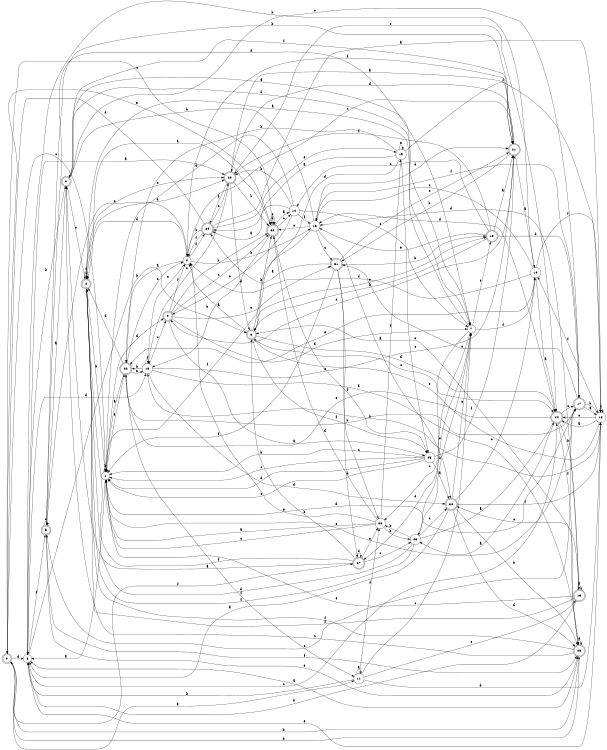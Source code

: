 digraph n27_4 {
__start0 [label="" shape="none"];

rankdir=LR;
size="8,5";

s0 [style="rounded,filled", color="black", fillcolor="white" shape="doublecircle", label="0"];
s1 [style="filled", color="black", fillcolor="white" shape="circle", label="1"];
s2 [style="filled", color="black", fillcolor="white" shape="circle", label="2"];
s3 [style="rounded,filled", color="black", fillcolor="white" shape="doublecircle", label="3"];
s4 [style="rounded,filled", color="black", fillcolor="white" shape="doublecircle", label="4"];
s5 [style="rounded,filled", color="black", fillcolor="white" shape="doublecircle", label="5"];
s6 [style="rounded,filled", color="black", fillcolor="white" shape="doublecircle", label="6"];
s7 [style="filled", color="black", fillcolor="white" shape="circle", label="7"];
s8 [style="filled", color="black", fillcolor="white" shape="circle", label="8"];
s9 [style="rounded,filled", color="black", fillcolor="white" shape="doublecircle", label="9"];
s10 [style="filled", color="black", fillcolor="white" shape="circle", label="10"];
s11 [style="filled", color="black", fillcolor="white" shape="circle", label="11"];
s12 [style="filled", color="black", fillcolor="white" shape="circle", label="12"];
s13 [style="rounded,filled", color="black", fillcolor="white" shape="doublecircle", label="13"];
s14 [style="filled", color="black", fillcolor="white" shape="circle", label="14"];
s15 [style="rounded,filled", color="black", fillcolor="white" shape="doublecircle", label="15"];
s16 [style="filled", color="black", fillcolor="white" shape="circle", label="16"];
s17 [style="rounded,filled", color="black", fillcolor="white" shape="doublecircle", label="17"];
s18 [style="filled", color="black", fillcolor="white" shape="circle", label="18"];
s19 [style="filled", color="black", fillcolor="white" shape="circle", label="19"];
s20 [style="rounded,filled", color="black", fillcolor="white" shape="doublecircle", label="20"];
s21 [style="rounded,filled", color="black", fillcolor="white" shape="doublecircle", label="21"];
s22 [style="rounded,filled", color="black", fillcolor="white" shape="doublecircle", label="22"];
s23 [style="filled", color="black", fillcolor="white" shape="circle", label="23"];
s24 [style="rounded,filled", color="black", fillcolor="white" shape="doublecircle", label="24"];
s25 [style="filled", color="black", fillcolor="white" shape="circle", label="25"];
s26 [style="filled", color="black", fillcolor="white" shape="circle", label="26"];
s27 [style="rounded,filled", color="black", fillcolor="white" shape="doublecircle", label="27"];
s28 [style="rounded,filled", color="black", fillcolor="white" shape="doublecircle", label="28"];
s29 [style="rounded,filled", color="black", fillcolor="white" shape="doublecircle", label="29"];
s30 [style="rounded,filled", color="black", fillcolor="white" shape="doublecircle", label="30"];
s31 [style="rounded,filled", color="black", fillcolor="white" shape="doublecircle", label="31"];
s32 [style="rounded,filled", color="black", fillcolor="white" shape="doublecircle", label="32"];
s0 -> s11 [label="a"];
s0 -> s28 [label="b"];
s0 -> s32 [label="c"];
s0 -> s8 [label="d"];
s0 -> s32 [label="e"];
s0 -> s27 [label="f"];
s1 -> s8 [label="a"];
s1 -> s1 [label="b"];
s1 -> s0 [label="c"];
s1 -> s9 [label="d"];
s1 -> s17 [label="e"];
s1 -> s22 [label="f"];
s2 -> s22 [label="a"];
s2 -> s16 [label="b"];
s2 -> s18 [label="c"];
s2 -> s4 [label="d"];
s2 -> s5 [label="e"];
s2 -> s29 [label="f"];
s3 -> s7 [label="a"];
s3 -> s8 [label="b"];
s3 -> s17 [label="c"];
s3 -> s7 [label="d"];
s3 -> s4 [label="e"];
s3 -> s21 [label="f"];
s4 -> s32 [label="a"];
s4 -> s1 [label="b"];
s4 -> s4 [label="c"];
s4 -> s20 [label="d"];
s4 -> s20 [label="e"];
s4 -> s4 [label="f"];
s5 -> s3 [label="a"];
s5 -> s21 [label="b"];
s5 -> s5 [label="c"];
s5 -> s7 [label="d"];
s5 -> s28 [label="e"];
s5 -> s28 [label="f"];
s6 -> s2 [label="a"];
s6 -> s32 [label="b"];
s6 -> s24 [label="c"];
s6 -> s24 [label="d"];
s6 -> s15 [label="e"];
s6 -> s25 [label="f"];
s7 -> s4 [label="a"];
s7 -> s23 [label="b"];
s7 -> s26 [label="c"];
s7 -> s27 [label="d"];
s7 -> s15 [label="e"];
s7 -> s10 [label="f"];
s8 -> s20 [label="a"];
s8 -> s6 [label="b"];
s8 -> s24 [label="c"];
s8 -> s18 [label="d"];
s8 -> s12 [label="e"];
s8 -> s5 [label="f"];
s9 -> s25 [label="a"];
s9 -> s32 [label="b"];
s9 -> s32 [label="c"];
s9 -> s7 [label="d"];
s9 -> s31 [label="e"];
s9 -> s2 [label="f"];
s10 -> s24 [label="a"];
s10 -> s8 [label="b"];
s10 -> s16 [label="c"];
s10 -> s2 [label="d"];
s10 -> s22 [label="e"];
s10 -> s12 [label="f"];
s11 -> s11 [label="a"];
s11 -> s8 [label="b"];
s11 -> s7 [label="c"];
s11 -> s12 [label="d"];
s11 -> s13 [label="e"];
s11 -> s26 [label="f"];
s12 -> s24 [label="a"];
s12 -> s18 [label="b"];
s12 -> s24 [label="c"];
s12 -> s12 [label="d"];
s12 -> s6 [label="e"];
s12 -> s10 [label="f"];
s13 -> s13 [label="a"];
s13 -> s8 [label="b"];
s13 -> s30 [label="c"];
s13 -> s16 [label="d"];
s13 -> s1 [label="e"];
s13 -> s4 [label="f"];
s14 -> s29 [label="a"];
s14 -> s20 [label="b"];
s14 -> s7 [label="c"];
s14 -> s1 [label="d"];
s14 -> s9 [label="e"];
s14 -> s16 [label="f"];
s15 -> s21 [label="a"];
s15 -> s6 [label="b"];
s15 -> s14 [label="c"];
s15 -> s17 [label="d"];
s15 -> s16 [label="e"];
s15 -> s20 [label="f"];
s16 -> s30 [label="a"];
s16 -> s3 [label="b"];
s16 -> s31 [label="c"];
s16 -> s21 [label="d"];
s16 -> s32 [label="e"];
s16 -> s1 [label="f"];
s17 -> s12 [label="a"];
s17 -> s12 [label="b"];
s17 -> s5 [label="c"];
s17 -> s1 [label="d"];
s17 -> s31 [label="e"];
s17 -> s16 [label="f"];
s18 -> s28 [label="a"];
s18 -> s22 [label="b"];
s18 -> s9 [label="c"];
s18 -> s30 [label="d"];
s18 -> s21 [label="e"];
s18 -> s18 [label="f"];
s19 -> s29 [label="a"];
s19 -> s22 [label="b"];
s19 -> s25 [label="c"];
s19 -> s6 [label="d"];
s19 -> s19 [label="e"];
s19 -> s12 [label="f"];
s20 -> s21 [label="a"];
s20 -> s32 [label="b"];
s20 -> s18 [label="c"];
s20 -> s6 [label="d"];
s20 -> s24 [label="e"];
s20 -> s29 [label="f"];
s21 -> s10 [label="a"];
s21 -> s31 [label="b"];
s21 -> s2 [label="c"];
s21 -> s20 [label="d"];
s21 -> s9 [label="e"];
s21 -> s2 [label="f"];
s22 -> s1 [label="a"];
s22 -> s17 [label="b"];
s22 -> s2 [label="c"];
s22 -> s4 [label="d"];
s22 -> s18 [label="e"];
s22 -> s11 [label="f"];
s23 -> s24 [label="a"];
s23 -> s26 [label="b"];
s23 -> s30 [label="c"];
s23 -> s4 [label="d"];
s23 -> s7 [label="e"];
s23 -> s4 [label="f"];
s24 -> s23 [label="a"];
s24 -> s13 [label="b"];
s24 -> s17 [label="c"];
s24 -> s16 [label="d"];
s24 -> s22 [label="e"];
s24 -> s28 [label="f"];
s25 -> s30 [label="a"];
s25 -> s1 [label="b"];
s25 -> s1 [label="c"];
s25 -> s1 [label="d"];
s25 -> s1 [label="e"];
s25 -> s21 [label="f"];
s26 -> s1 [label="a"];
s26 -> s23 [label="b"];
s26 -> s1 [label="c"];
s26 -> s32 [label="d"];
s26 -> s2 [label="e"];
s26 -> s19 [label="f"];
s27 -> s3 [label="a"];
s27 -> s6 [label="b"];
s27 -> s23 [label="c"];
s27 -> s27 [label="d"];
s27 -> s26 [label="e"];
s27 -> s4 [label="f"];
s28 -> s8 [label="a"];
s28 -> s0 [label="b"];
s28 -> s3 [label="c"];
s28 -> s28 [label="d"];
s28 -> s6 [label="e"];
s28 -> s4 [label="f"];
s29 -> s12 [label="a"];
s29 -> s2 [label="b"];
s29 -> s20 [label="c"];
s29 -> s0 [label="d"];
s29 -> s19 [label="e"];
s29 -> s2 [label="f"];
s30 -> s8 [label="a"];
s30 -> s28 [label="b"];
s30 -> s10 [label="c"];
s30 -> s28 [label="d"];
s30 -> s7 [label="e"];
s30 -> s12 [label="f"];
s31 -> s29 [label="a"];
s31 -> s15 [label="b"];
s31 -> s26 [label="c"];
s31 -> s27 [label="d"];
s31 -> s21 [label="e"];
s31 -> s1 [label="f"];
s32 -> s14 [label="a"];
s32 -> s18 [label="b"];
s32 -> s14 [label="c"];
s32 -> s32 [label="d"];
s32 -> s32 [label="e"];
s32 -> s25 [label="f"];

}
